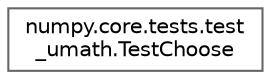 digraph "Graphical Class Hierarchy"
{
 // LATEX_PDF_SIZE
  bgcolor="transparent";
  edge [fontname=Helvetica,fontsize=10,labelfontname=Helvetica,labelfontsize=10];
  node [fontname=Helvetica,fontsize=10,shape=box,height=0.2,width=0.4];
  rankdir="LR";
  Node0 [id="Node000000",label="numpy.core.tests.test\l_umath.TestChoose",height=0.2,width=0.4,color="grey40", fillcolor="white", style="filled",URL="$d9/dd1/classnumpy_1_1core_1_1tests_1_1test__umath_1_1TestChoose.html",tooltip=" "];
}
